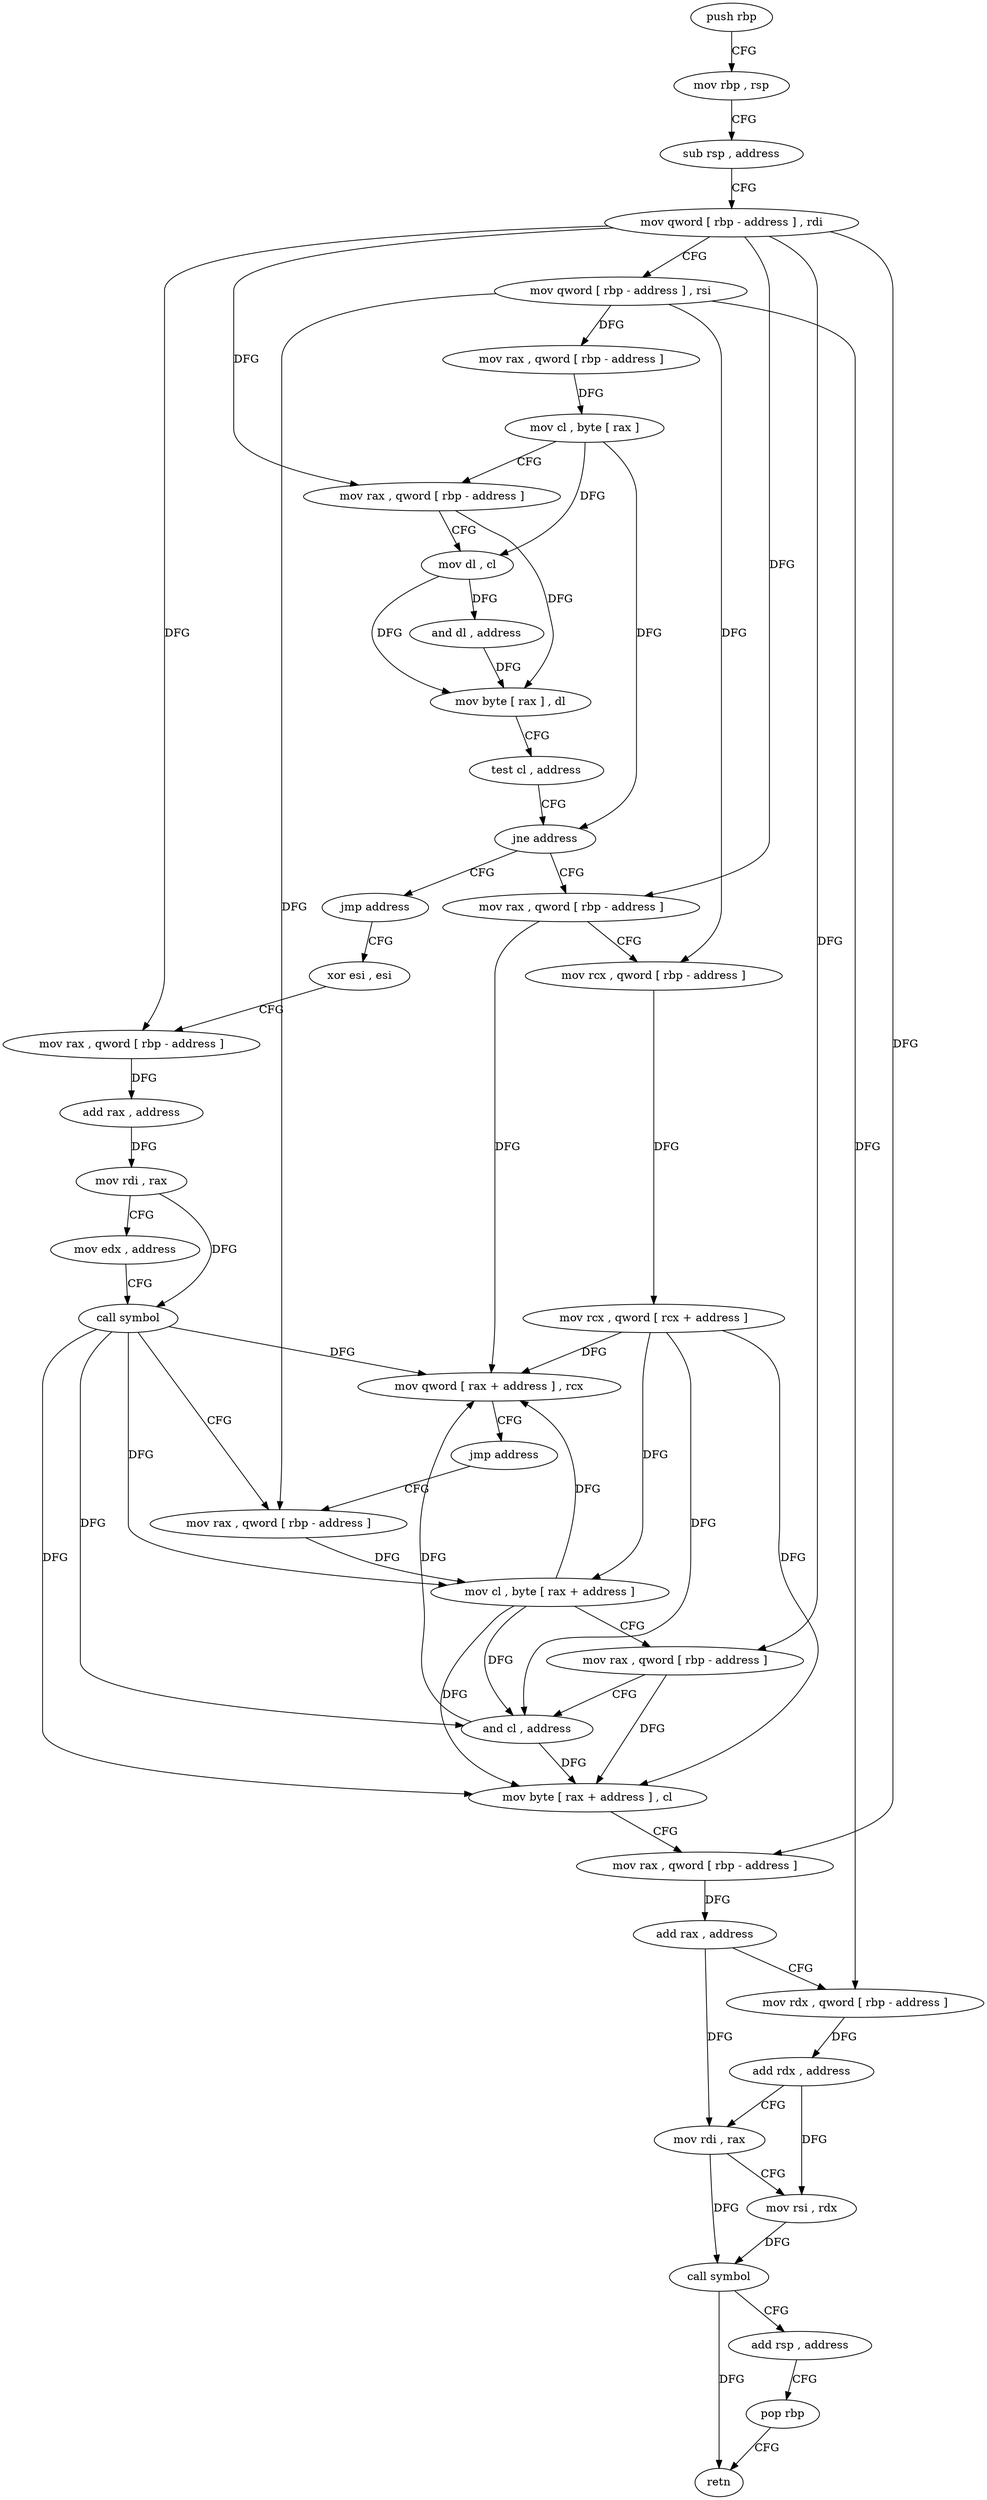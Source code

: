 digraph "func" {
"4271744" [label = "push rbp" ]
"4271745" [label = "mov rbp , rsp" ]
"4271748" [label = "sub rsp , address" ]
"4271752" [label = "mov qword [ rbp - address ] , rdi" ]
"4271756" [label = "mov qword [ rbp - address ] , rsi" ]
"4271760" [label = "mov rax , qword [ rbp - address ]" ]
"4271764" [label = "mov cl , byte [ rax ]" ]
"4271766" [label = "mov rax , qword [ rbp - address ]" ]
"4271770" [label = "mov dl , cl" ]
"4271772" [label = "and dl , address" ]
"4271775" [label = "mov byte [ rax ] , dl" ]
"4271777" [label = "test cl , address" ]
"4271780" [label = "jne address" ]
"4271791" [label = "mov rax , qword [ rbp - address ]" ]
"4271786" [label = "jmp address" ]
"4271795" [label = "mov rcx , qword [ rbp - address ]" ]
"4271799" [label = "mov rcx , qword [ rcx + address ]" ]
"4271803" [label = "mov qword [ rax + address ] , rcx" ]
"4271807" [label = "jmp address" ]
"4271837" [label = "mov rax , qword [ rbp - address ]" ]
"4271812" [label = "xor esi , esi" ]
"4271841" [label = "mov cl , byte [ rax + address ]" ]
"4271844" [label = "mov rax , qword [ rbp - address ]" ]
"4271848" [label = "and cl , address" ]
"4271851" [label = "mov byte [ rax + address ] , cl" ]
"4271854" [label = "mov rax , qword [ rbp - address ]" ]
"4271858" [label = "add rax , address" ]
"4271864" [label = "mov rdx , qword [ rbp - address ]" ]
"4271868" [label = "add rdx , address" ]
"4271875" [label = "mov rdi , rax" ]
"4271878" [label = "mov rsi , rdx" ]
"4271881" [label = "call symbol" ]
"4271886" [label = "add rsp , address" ]
"4271890" [label = "pop rbp" ]
"4271891" [label = "retn" ]
"4271814" [label = "mov rax , qword [ rbp - address ]" ]
"4271818" [label = "add rax , address" ]
"4271824" [label = "mov rdi , rax" ]
"4271827" [label = "mov edx , address" ]
"4271832" [label = "call symbol" ]
"4271744" -> "4271745" [ label = "CFG" ]
"4271745" -> "4271748" [ label = "CFG" ]
"4271748" -> "4271752" [ label = "CFG" ]
"4271752" -> "4271756" [ label = "CFG" ]
"4271752" -> "4271766" [ label = "DFG" ]
"4271752" -> "4271791" [ label = "DFG" ]
"4271752" -> "4271844" [ label = "DFG" ]
"4271752" -> "4271854" [ label = "DFG" ]
"4271752" -> "4271814" [ label = "DFG" ]
"4271756" -> "4271760" [ label = "DFG" ]
"4271756" -> "4271795" [ label = "DFG" ]
"4271756" -> "4271837" [ label = "DFG" ]
"4271756" -> "4271864" [ label = "DFG" ]
"4271760" -> "4271764" [ label = "DFG" ]
"4271764" -> "4271766" [ label = "CFG" ]
"4271764" -> "4271770" [ label = "DFG" ]
"4271764" -> "4271780" [ label = "DFG" ]
"4271766" -> "4271770" [ label = "CFG" ]
"4271766" -> "4271775" [ label = "DFG" ]
"4271770" -> "4271772" [ label = "DFG" ]
"4271770" -> "4271775" [ label = "DFG" ]
"4271772" -> "4271775" [ label = "DFG" ]
"4271775" -> "4271777" [ label = "CFG" ]
"4271777" -> "4271780" [ label = "CFG" ]
"4271780" -> "4271791" [ label = "CFG" ]
"4271780" -> "4271786" [ label = "CFG" ]
"4271791" -> "4271795" [ label = "CFG" ]
"4271791" -> "4271803" [ label = "DFG" ]
"4271786" -> "4271812" [ label = "CFG" ]
"4271795" -> "4271799" [ label = "DFG" ]
"4271799" -> "4271803" [ label = "DFG" ]
"4271799" -> "4271841" [ label = "DFG" ]
"4271799" -> "4271848" [ label = "DFG" ]
"4271799" -> "4271851" [ label = "DFG" ]
"4271803" -> "4271807" [ label = "CFG" ]
"4271807" -> "4271837" [ label = "CFG" ]
"4271837" -> "4271841" [ label = "DFG" ]
"4271812" -> "4271814" [ label = "CFG" ]
"4271841" -> "4271844" [ label = "CFG" ]
"4271841" -> "4271803" [ label = "DFG" ]
"4271841" -> "4271848" [ label = "DFG" ]
"4271841" -> "4271851" [ label = "DFG" ]
"4271844" -> "4271848" [ label = "CFG" ]
"4271844" -> "4271851" [ label = "DFG" ]
"4271848" -> "4271851" [ label = "DFG" ]
"4271848" -> "4271803" [ label = "DFG" ]
"4271851" -> "4271854" [ label = "CFG" ]
"4271854" -> "4271858" [ label = "DFG" ]
"4271858" -> "4271864" [ label = "CFG" ]
"4271858" -> "4271875" [ label = "DFG" ]
"4271864" -> "4271868" [ label = "DFG" ]
"4271868" -> "4271875" [ label = "CFG" ]
"4271868" -> "4271878" [ label = "DFG" ]
"4271875" -> "4271878" [ label = "CFG" ]
"4271875" -> "4271881" [ label = "DFG" ]
"4271878" -> "4271881" [ label = "DFG" ]
"4271881" -> "4271886" [ label = "CFG" ]
"4271881" -> "4271891" [ label = "DFG" ]
"4271886" -> "4271890" [ label = "CFG" ]
"4271890" -> "4271891" [ label = "CFG" ]
"4271814" -> "4271818" [ label = "DFG" ]
"4271818" -> "4271824" [ label = "DFG" ]
"4271824" -> "4271827" [ label = "CFG" ]
"4271824" -> "4271832" [ label = "DFG" ]
"4271827" -> "4271832" [ label = "CFG" ]
"4271832" -> "4271837" [ label = "CFG" ]
"4271832" -> "4271803" [ label = "DFG" ]
"4271832" -> "4271848" [ label = "DFG" ]
"4271832" -> "4271851" [ label = "DFG" ]
"4271832" -> "4271841" [ label = "DFG" ]
}
